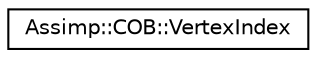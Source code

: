 digraph "Graphical Class Hierarchy"
{
  edge [fontname="Helvetica",fontsize="10",labelfontname="Helvetica",labelfontsize="10"];
  node [fontname="Helvetica",fontsize="10",shape=record];
  rankdir="LR";
  Node1 [label="Assimp::COB::VertexIndex",height=0.2,width=0.4,color="black", fillcolor="white", style="filled",URL="$struct_assimp_1_1_c_o_b_1_1_vertex_index.html"];
}
